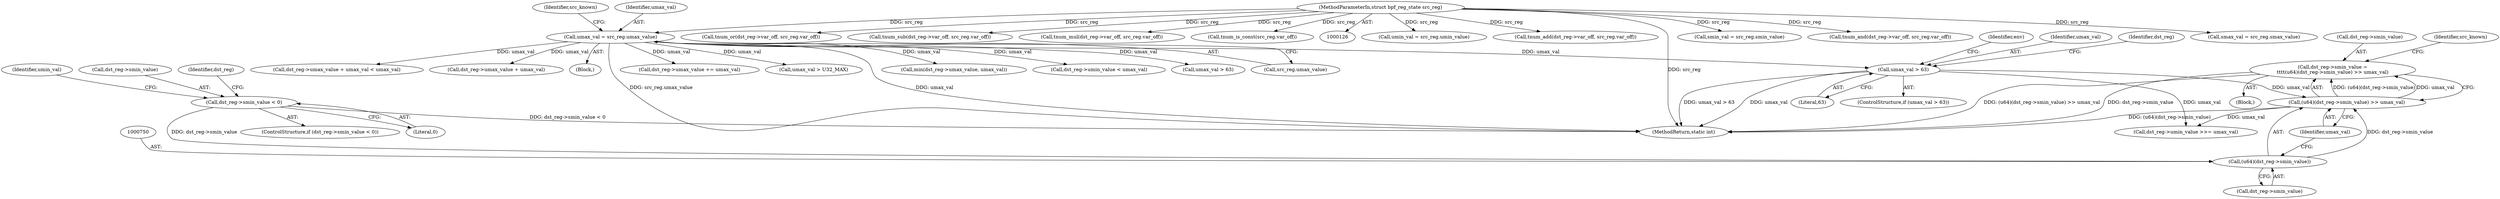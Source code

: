 digraph "1_linux_4374f256ce8182019353c0c639bb8d0695b4c941@del" {
"1000744" [label="(Call,dst_reg->smin_value =\n\t\t\t\t(u64)(dst_reg->smin_value) >> umax_val)"];
"1000748" [label="(Call,(u64)(dst_reg->smin_value) >> umax_val)"];
"1000749" [label="(Call,(u64)(dst_reg->smin_value))"];
"1000716" [label="(Call,dst_reg->smin_value < 0)"];
"1000704" [label="(Call,umax_val > 63)"];
"1000178" [label="(Call,umax_val = src_reg.umax_value)"];
"1000130" [label="(MethodParameterIn,struct bpf_reg_state src_reg)"];
"1000178" [label="(Call,umax_val = src_reg.umax_value)"];
"1000743" [label="(Block,)"];
"1000173" [label="(Call,umin_val = src_reg.umin_value)"];
"1000131" [label="(Block,)"];
"1000277" [label="(Call,tnum_add(dst_reg->var_off, src_reg.var_off))"];
"1000801" [label="(MethodReturn,static int)"];
"1000754" [label="(Identifier,umax_val)"];
"1000717" [label="(Call,dst_reg->smin_value)"];
"1000163" [label="(Call,smin_val = src_reg.smin_value)"];
"1000474" [label="(Call,tnum_and(dst_reg->var_off, src_reg.var_off))"];
"1000748" [label="(Call,(u64)(dst_reg->smin_value) >> umax_val)"];
"1000130" [label="(MethodParameterIn,struct bpf_reg_state src_reg)"];
"1000268" [label="(Call,dst_reg->umax_value += umax_val)"];
"1000774" [label="(Call,dst_reg->umin_value >>= umax_val)"];
"1000392" [label="(Call,umax_val > U32_MAX)"];
"1000745" [label="(Call,dst_reg->smin_value)"];
"1000168" [label="(Call,smax_val = src_reg.smax_value)"];
"1000494" [label="(Call,min(dst_reg->umax_value, umax_val))"];
"1000709" [label="(Identifier,env)"];
"1000322" [label="(Call,dst_reg->umin_value < umax_val)"];
"1000746" [label="(Identifier,dst_reg)"];
"1000744" [label="(Call,dst_reg->smin_value =\n\t\t\t\t(u64)(dst_reg->smin_value) >> umax_val)"];
"1000184" [label="(Identifier,src_known)"];
"1000715" [label="(ControlStructure,if (dst_reg->smin_value < 0))"];
"1000703" [label="(ControlStructure,if (umax_val > 63))"];
"1000704" [label="(Call,umax_val > 63)"];
"1000636" [label="(Call,umax_val > 63)"];
"1000563" [label="(Call,tnum_or(dst_reg->var_off, src_reg.var_off))"];
"1000354" [label="(Call,tnum_sub(dst_reg->var_off, src_reg.var_off))"];
"1000749" [label="(Call,(u64)(dst_reg->smin_value))"];
"1000716" [label="(Call,dst_reg->smin_value < 0)"];
"1000367" [label="(Call,tnum_mul(dst_reg->var_off, src_reg.var_off))"];
"1000756" [label="(Identifier,src_known)"];
"1000180" [label="(Call,src_reg.umax_value)"];
"1000243" [label="(Call,dst_reg->umax_value + umax_val < umax_val)"];
"1000244" [label="(Call,dst_reg->umax_value + umax_val)"];
"1000705" [label="(Identifier,umax_val)"];
"1000706" [label="(Literal,63)"];
"1000751" [label="(Call,dst_reg->smin_value)"];
"1000179" [label="(Identifier,umax_val)"];
"1000723" [label="(Identifier,umin_val)"];
"1000185" [label="(Call,tnum_is_const(src_reg.var_off))"];
"1000720" [label="(Literal,0)"];
"1000718" [label="(Identifier,dst_reg)"];
"1000744" -> "1000743"  [label="AST: "];
"1000744" -> "1000748"  [label="CFG: "];
"1000745" -> "1000744"  [label="AST: "];
"1000748" -> "1000744"  [label="AST: "];
"1000756" -> "1000744"  [label="CFG: "];
"1000744" -> "1000801"  [label="DDG: (u64)(dst_reg->smin_value) >> umax_val"];
"1000744" -> "1000801"  [label="DDG: dst_reg->smin_value"];
"1000748" -> "1000744"  [label="DDG: (u64)(dst_reg->smin_value)"];
"1000748" -> "1000744"  [label="DDG: umax_val"];
"1000748" -> "1000754"  [label="CFG: "];
"1000749" -> "1000748"  [label="AST: "];
"1000754" -> "1000748"  [label="AST: "];
"1000748" -> "1000801"  [label="DDG: (u64)(dst_reg->smin_value)"];
"1000749" -> "1000748"  [label="DDG: dst_reg->smin_value"];
"1000704" -> "1000748"  [label="DDG: umax_val"];
"1000748" -> "1000774"  [label="DDG: umax_val"];
"1000749" -> "1000751"  [label="CFG: "];
"1000750" -> "1000749"  [label="AST: "];
"1000751" -> "1000749"  [label="AST: "];
"1000754" -> "1000749"  [label="CFG: "];
"1000716" -> "1000749"  [label="DDG: dst_reg->smin_value"];
"1000716" -> "1000715"  [label="AST: "];
"1000716" -> "1000720"  [label="CFG: "];
"1000717" -> "1000716"  [label="AST: "];
"1000720" -> "1000716"  [label="AST: "];
"1000723" -> "1000716"  [label="CFG: "];
"1000746" -> "1000716"  [label="CFG: "];
"1000716" -> "1000801"  [label="DDG: dst_reg->smin_value < 0"];
"1000704" -> "1000703"  [label="AST: "];
"1000704" -> "1000706"  [label="CFG: "];
"1000705" -> "1000704"  [label="AST: "];
"1000706" -> "1000704"  [label="AST: "];
"1000709" -> "1000704"  [label="CFG: "];
"1000718" -> "1000704"  [label="CFG: "];
"1000704" -> "1000801"  [label="DDG: umax_val"];
"1000704" -> "1000801"  [label="DDG: umax_val > 63"];
"1000178" -> "1000704"  [label="DDG: umax_val"];
"1000704" -> "1000774"  [label="DDG: umax_val"];
"1000178" -> "1000131"  [label="AST: "];
"1000178" -> "1000180"  [label="CFG: "];
"1000179" -> "1000178"  [label="AST: "];
"1000180" -> "1000178"  [label="AST: "];
"1000184" -> "1000178"  [label="CFG: "];
"1000178" -> "1000801"  [label="DDG: umax_val"];
"1000178" -> "1000801"  [label="DDG: src_reg.umax_value"];
"1000130" -> "1000178"  [label="DDG: src_reg"];
"1000178" -> "1000243"  [label="DDG: umax_val"];
"1000178" -> "1000244"  [label="DDG: umax_val"];
"1000178" -> "1000268"  [label="DDG: umax_val"];
"1000178" -> "1000322"  [label="DDG: umax_val"];
"1000178" -> "1000392"  [label="DDG: umax_val"];
"1000178" -> "1000494"  [label="DDG: umax_val"];
"1000178" -> "1000636"  [label="DDG: umax_val"];
"1000130" -> "1000126"  [label="AST: "];
"1000130" -> "1000801"  [label="DDG: src_reg"];
"1000130" -> "1000163"  [label="DDG: src_reg"];
"1000130" -> "1000168"  [label="DDG: src_reg"];
"1000130" -> "1000173"  [label="DDG: src_reg"];
"1000130" -> "1000185"  [label="DDG: src_reg"];
"1000130" -> "1000277"  [label="DDG: src_reg"];
"1000130" -> "1000354"  [label="DDG: src_reg"];
"1000130" -> "1000367"  [label="DDG: src_reg"];
"1000130" -> "1000474"  [label="DDG: src_reg"];
"1000130" -> "1000563"  [label="DDG: src_reg"];
}
